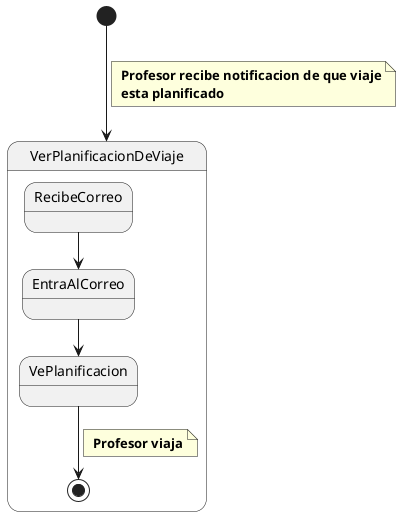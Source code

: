 @startuml VerPlanificacionDeViaje
    [*] --> VerPlanificacionDeViaje
note on link
 <b> Profesor recibe notificacion de que viaje
 <b> esta planificado
end note

State VerPlanificacionDeViaje{

    State StateRecibeCorreo as "RecibeCorreo"
    State StateEntraAlCorreo as "EntraAlCorreo"
    State StateVePlanificacion as "VePlanificacion"

    StateRecibeCorreo --> StateEntraAlCorreo
    StateEntraAlCorreo--> StateVePlanificacion
    StateVePlanificacion --> [*]
 note on link
 <b> Profesor viaja
end note

}

@enduml
